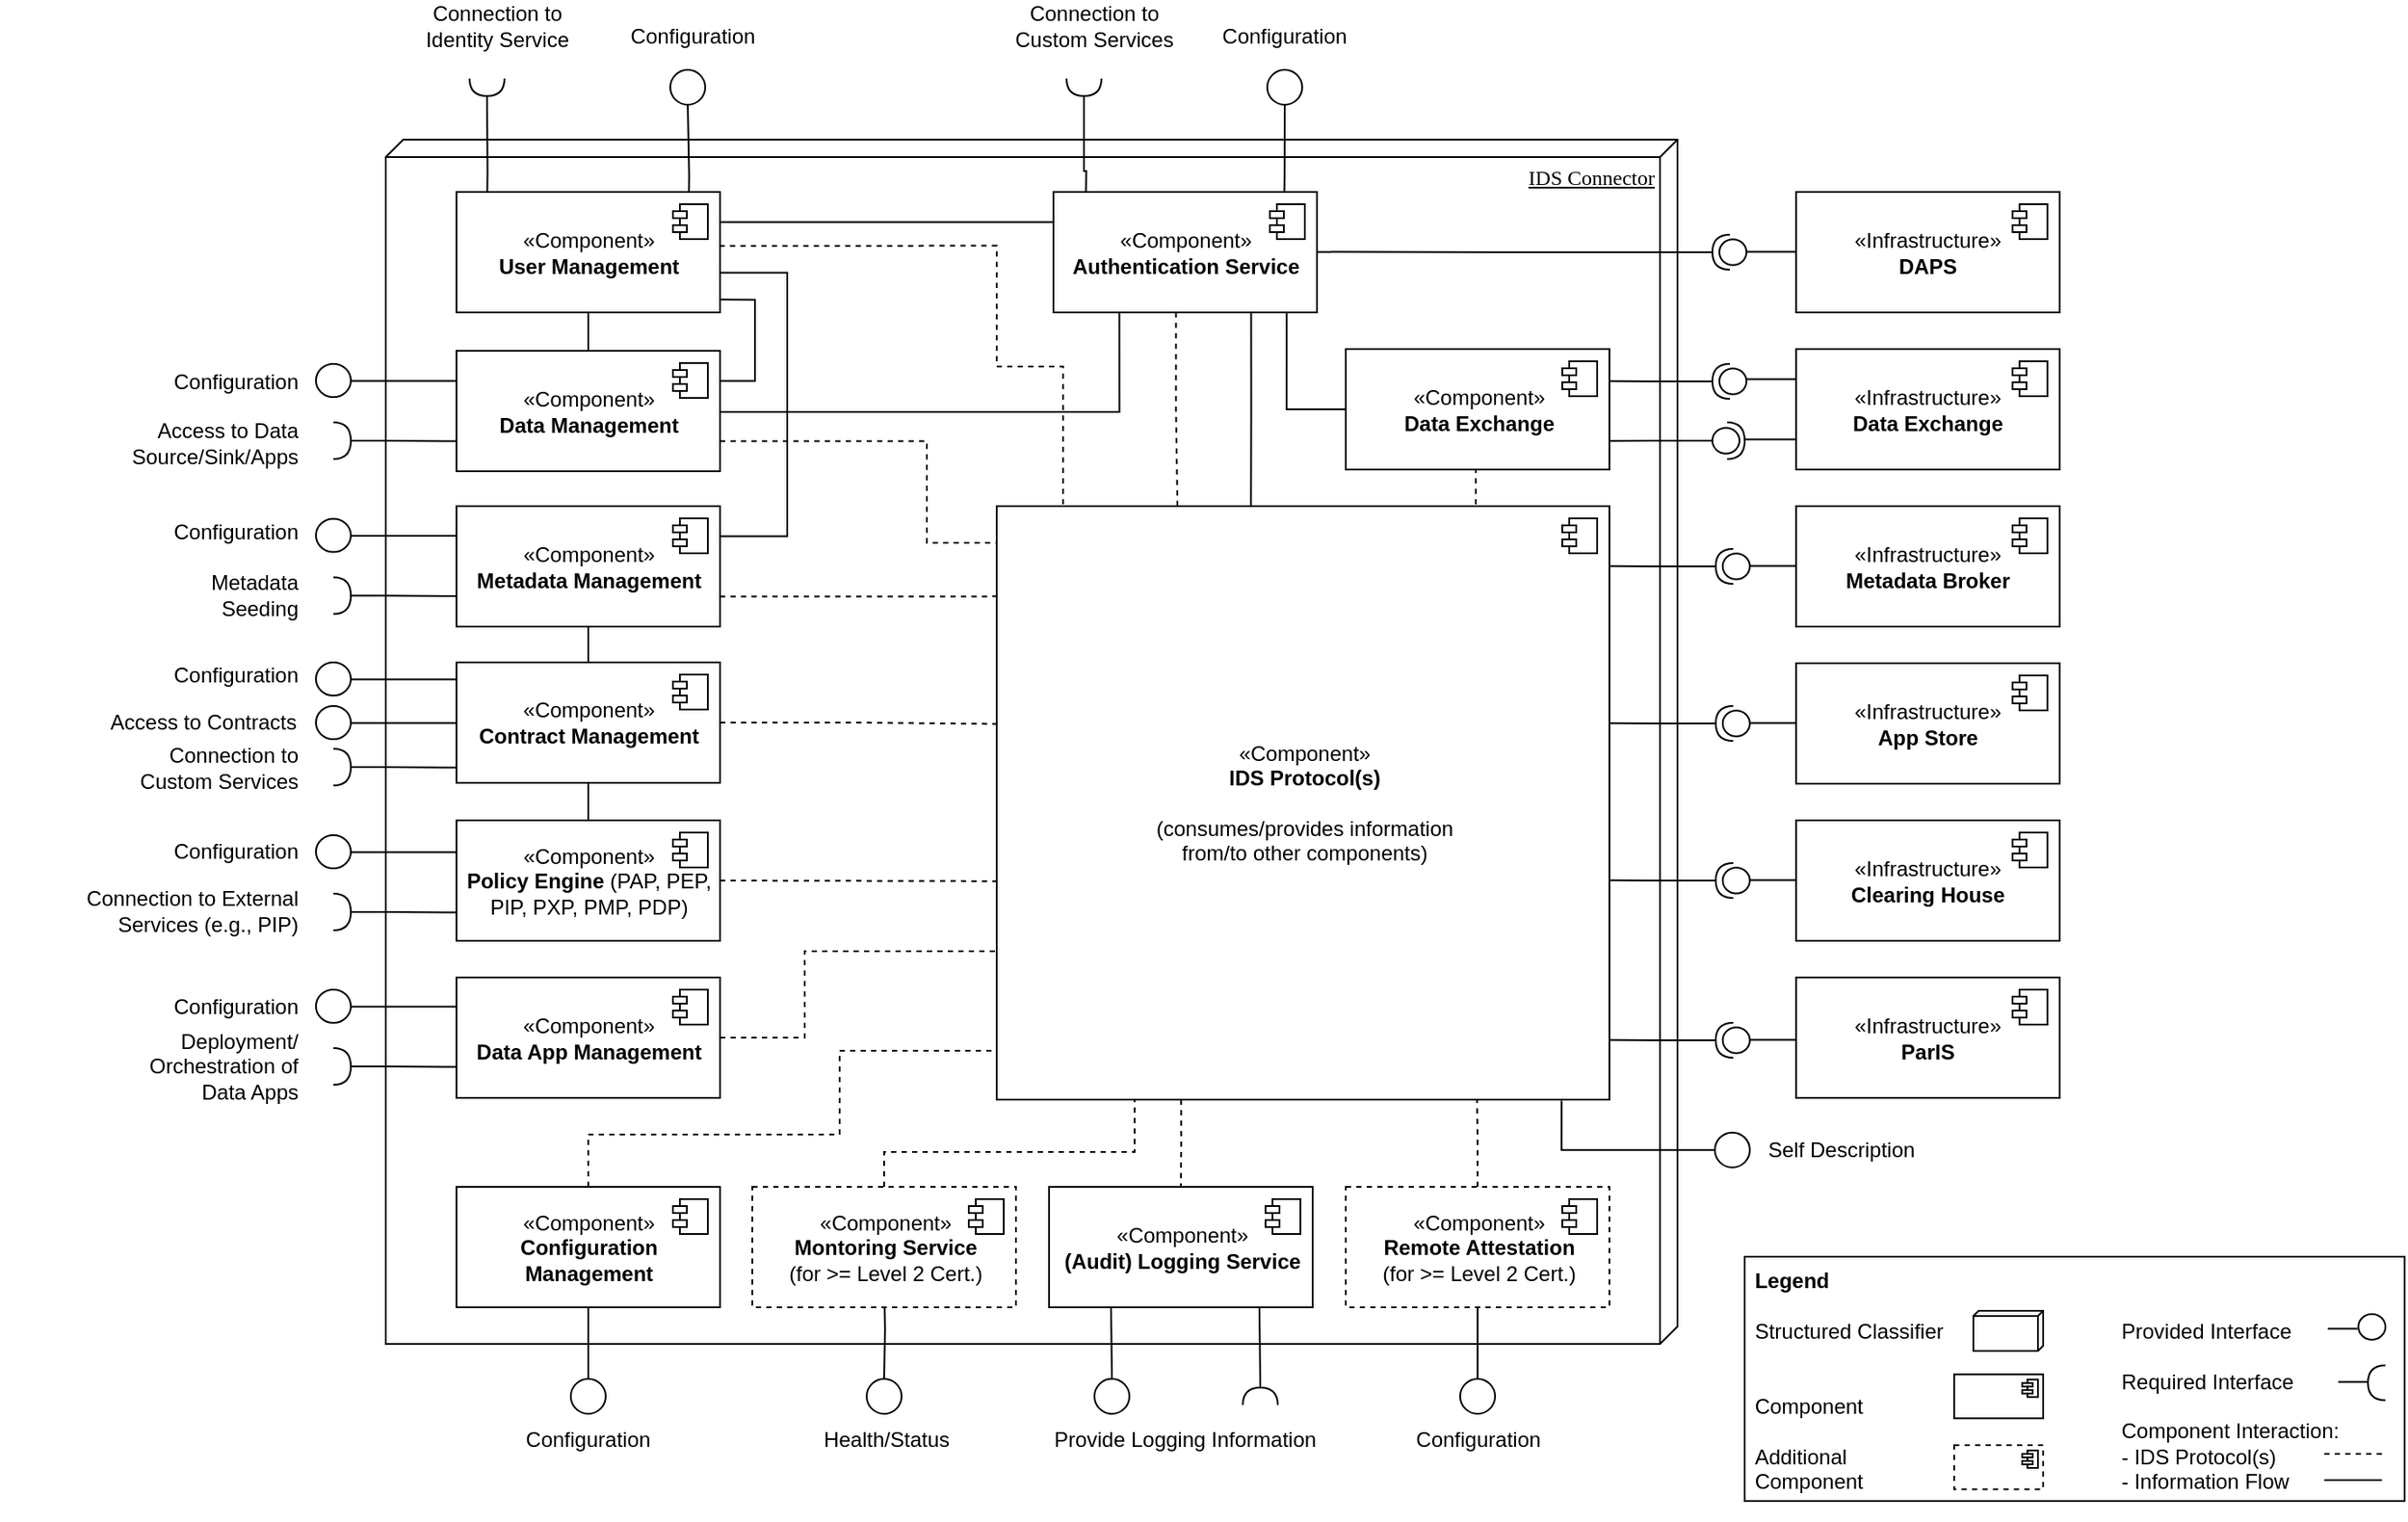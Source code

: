 <mxfile version="16.4.0" type="device"><diagram name="Page-1" id="5f0bae14-7c28-e335-631c-24af17079c00"><mxGraphModel dx="1625" dy="1262" grid="1" gridSize="10" guides="1" tooltips="1" connect="1" arrows="1" fold="1" page="1" pageScale="1" pageWidth="1100" pageHeight="850" background="none" math="0" shadow="0"><root><mxCell id="0"/><mxCell id="1" parent="0"/><mxCell id="jyTs4A_rWqT5F-8VlOva-28" value="&lt;div&gt;&lt;span&gt;IDS Connector&lt;/span&gt;&lt;/div&gt;" style="verticalAlign=top;align=right;spacingTop=8;spacingLeft=2;spacingRight=12;shape=cube;size=10;direction=south;fontStyle=4;html=1;rounded=0;shadow=0;comic=0;labelBackgroundColor=none;strokeWidth=1;fontFamily=Verdana;fontSize=12;fillColor=none;" parent="1" vertex="1"><mxGeometry x="170" y="50" width="740" height="690" as="geometry"/></mxCell><mxCell id="jyTs4A_rWqT5F-8VlOva-112" style="edgeStyle=orthogonalEdgeStyle;rounded=0;orthogonalLoop=1;jettySize=auto;html=1;exitX=1;exitY=0.75;exitDx=0;exitDy=0;entryX=0.002;entryY=0.061;entryDx=0;entryDy=0;endArrow=none;endFill=0;fillColor=#f8cecc;strokeColor=#000000;dashed=1;entryPerimeter=0;" parent="1" source="39TtyFxYvJvn-keejsap-3" target="39TtyFxYvJvn-keejsap-90" edge="1"><mxGeometry relative="1" as="geometry"><Array as="points"><mxPoint x="480" y="223"/><mxPoint x="480" y="281"/><mxPoint x="521" y="281"/></Array><mxPoint x="371" y="250.5" as="sourcePoint"/><mxPoint x="720" y="468.5" as="targetPoint"/></mxGeometry></mxCell><mxCell id="JZ4Dpea59XBY0IXT6QqH-74" style="edgeStyle=orthogonalEdgeStyle;rounded=0;orthogonalLoop=1;jettySize=auto;html=1;exitX=0;exitY=0.25;exitDx=0;exitDy=0;endArrow=none;endFill=0;entryX=1;entryY=0.5;entryDx=0;entryDy=0;" parent="1" source="39TtyFxYvJvn-keejsap-3" target="JZ4Dpea59XBY0IXT6QqH-85" edge="1"><mxGeometry relative="1" as="geometry"><mxPoint x="40" y="191" as="targetPoint"/><mxPoint x="201" y="198.5" as="sourcePoint"/><Array as="points"><mxPoint x="130" y="188"/></Array></mxGeometry></mxCell><mxCell id="JZ4Dpea59XBY0IXT6QqH-13" style="edgeStyle=orthogonalEdgeStyle;rounded=0;orthogonalLoop=1;jettySize=auto;html=1;exitX=0.25;exitY=0;exitDx=0;exitDy=0;entryX=1;entryY=0.5;entryDx=0;entryDy=0;endArrow=none;endFill=0;entryPerimeter=0;" parent="1" target="JZ4Dpea59XBY0IXT6QqH-59" edge="1"><mxGeometry relative="1" as="geometry"><mxPoint x="269.5" y="16" as="targetPoint"/><mxPoint x="227.75" y="111" as="sourcePoint"/></mxGeometry></mxCell><mxCell id="JZ4Dpea59XBY0IXT6QqH-79" style="edgeStyle=orthogonalEdgeStyle;rounded=0;orthogonalLoop=1;jettySize=auto;html=1;exitX=0.75;exitY=0;exitDx=0;exitDy=0;endArrow=none;endFill=0;entryX=0.5;entryY=1;entryDx=0;entryDy=0;" parent="1" target="JZ4Dpea59XBY0IXT6QqH-99" edge="1"><mxGeometry relative="1" as="geometry"><mxPoint x="359" y="30" as="targetPoint"/><mxPoint x="343.25" y="111" as="sourcePoint"/></mxGeometry></mxCell><mxCell id="jyTs4A_rWqT5F-8VlOva-119" style="edgeStyle=orthogonalEdgeStyle;rounded=0;orthogonalLoop=1;jettySize=auto;html=1;exitX=0.5;exitY=0;exitDx=0;exitDy=0;entryX=0.25;entryY=1;entryDx=0;entryDy=0;endArrow=none;endFill=0;fillColor=#f8cecc;strokeColor=#000000;dashed=1;" parent="1" source="39TtyFxYvJvn-keejsap-105" target="39TtyFxYvJvn-keejsap-90" edge="1"><mxGeometry relative="1" as="geometry"><mxPoint x="588.5" y="708" as="sourcePoint"/><Array as="points"><mxPoint x="456" y="630"/><mxPoint x="599" y="630"/><mxPoint x="599" y="600"/></Array><mxPoint x="735.98" y="506.98" as="targetPoint"/></mxGeometry></mxCell><mxCell id="JZ4Dpea59XBY0IXT6QqH-19" style="edgeStyle=orthogonalEdgeStyle;rounded=0;orthogonalLoop=1;jettySize=auto;html=1;exitX=0.5;exitY=1;exitDx=0;exitDy=0;entryX=0.5;entryY=0;entryDx=0;entryDy=0;endArrow=none;endFill=0;" parent="1" target="JZ4Dpea59XBY0IXT6QqH-17" edge="1"><mxGeometry relative="1" as="geometry"><mxPoint x="455.5" y="703" as="sourcePoint"/></mxGeometry></mxCell><mxCell id="JZ4Dpea59XBY0IXT6QqH-81" style="edgeStyle=orthogonalEdgeStyle;rounded=0;orthogonalLoop=1;jettySize=auto;html=1;exitX=0.5;exitY=1;exitDx=0;exitDy=0;entryX=0.5;entryY=0;entryDx=0;entryDy=0;endArrow=none;endFill=0;" parent="1" source="39TtyFxYvJvn-keejsap-1" edge="1"><mxGeometry relative="1" as="geometry"><mxPoint x="286" y="57" as="sourcePoint"/><mxPoint x="286" y="776" as="targetPoint"/></mxGeometry></mxCell><mxCell id="jyTs4A_rWqT5F-8VlOva-32" style="edgeStyle=orthogonalEdgeStyle;rounded=0;orthogonalLoop=1;jettySize=auto;html=1;entryX=0.922;entryY=1.002;entryDx=0;entryDy=0;endArrow=none;endFill=0;exitX=0;exitY=0.5;exitDx=0;exitDy=0;entryPerimeter=0;" parent="1" source="jyTs4A_rWqT5F-8VlOva-31" target="39TtyFxYvJvn-keejsap-90" edge="1"><mxGeometry relative="1" as="geometry"><mxPoint x="1023" y="404.36" as="sourcePoint"/><mxPoint x="871.26" y="628.96" as="targetPoint"/></mxGeometry></mxCell><mxCell id="jyTs4A_rWqT5F-8VlOva-31" value="" style="ellipse;whiteSpace=wrap;html=1;rounded=0;shadow=0;comic=0;labelBackgroundColor=none;strokeWidth=1;fontFamily=Verdana;fontSize=12;align=center;" parent="1" vertex="1"><mxGeometry x="931.43" y="618.86" width="20" height="20" as="geometry"/></mxCell><mxCell id="jyTs4A_rWqT5F-8VlOva-33" value="Self Description" style="text;html=1;strokeColor=none;fillColor=none;align=left;verticalAlign=middle;whiteSpace=wrap;rounded=0;" parent="1" vertex="1"><mxGeometry x="960" y="613.86" width="90" height="30" as="geometry"/></mxCell><mxCell id="jyTs4A_rWqT5F-8VlOva-82" style="edgeStyle=orthogonalEdgeStyle;rounded=0;orthogonalLoop=1;jettySize=auto;html=1;exitX=1;exitY=0.5;exitDx=0;exitDy=0;entryX=1;entryY=0.25;entryDx=0;entryDy=0;endArrow=none;endFill=0;exitPerimeter=0;" parent="1" source="JZ4Dpea59XBY0IXT6QqH-64" edge="1"><mxGeometry relative="1" as="geometry"><mxPoint x="992" y="651" as="sourcePoint"/><mxPoint x="680.07" y="114.25" as="targetPoint"/></mxGeometry></mxCell><mxCell id="jyTs4A_rWqT5F-8VlOva-95" value="Access to Data Source/Sink/Apps" style="text;html=1;strokeColor=none;fillColor=none;align=right;verticalAlign=middle;whiteSpace=wrap;rounded=0;" parent="1" vertex="1"><mxGeometry x="10" y="208.5" width="111.5" height="30" as="geometry"/></mxCell><mxCell id="jyTs4A_rWqT5F-8VlOva-97" value="Configuration" style="text;html=1;strokeColor=none;fillColor=none;align=center;verticalAlign=middle;whiteSpace=wrap;rounded=0;" parent="1" vertex="1"><mxGeometry x="249.25" y="780" width="73.5" height="30" as="geometry"/></mxCell><mxCell id="jyTs4A_rWqT5F-8VlOva-134" value="Deployment/&lt;br&gt;Orchestration of Data Apps" style="text;html=1;strokeColor=none;fillColor=none;align=right;verticalAlign=middle;whiteSpace=wrap;rounded=0;" parent="1" vertex="1"><mxGeometry x="10" y="566" width="111.5" height="30" as="geometry"/></mxCell><mxCell id="JZ4Dpea59XBY0IXT6QqH-83" style="edgeStyle=orthogonalEdgeStyle;rounded=0;orthogonalLoop=1;jettySize=auto;html=1;exitX=0.5;exitY=0;exitDx=0;exitDy=0;entryX=0.784;entryY=1;entryDx=0;entryDy=0;dashed=1;endArrow=none;endFill=0;entryPerimeter=0;" parent="1" source="39TtyFxYvJvn-keejsap-103" target="39TtyFxYvJvn-keejsap-90" edge="1"><mxGeometry relative="1" as="geometry"><mxPoint x="805" y="572.0" as="sourcePoint"/><mxPoint x="805" y="514" as="targetPoint"/></mxGeometry></mxCell><mxCell id="jyTs4A_rWqT5F-8VlOva-147" value="Access to Contracts" style="text;html=1;strokeColor=none;fillColor=none;align=right;verticalAlign=middle;whiteSpace=wrap;rounded=0;" parent="1" vertex="1"><mxGeometry x="-1.75" y="369" width="123.25" height="30" as="geometry"/></mxCell><mxCell id="JZ4Dpea59XBY0IXT6QqH-11" value="Connection to Identity Service" style="text;html=1;strokeColor=none;fillColor=none;align=center;verticalAlign=middle;whiteSpace=wrap;rounded=0;" parent="1" vertex="1"><mxGeometry x="183" y="-30" width="102.13" height="30" as="geometry"/></mxCell><mxCell id="JZ4Dpea59XBY0IXT6QqH-71" style="edgeStyle=orthogonalEdgeStyle;rounded=0;orthogonalLoop=1;jettySize=auto;html=1;exitX=0.25;exitY=1;exitDx=0;exitDy=0;endArrow=none;endFill=0;entryX=1;entryY=0.5;entryDx=0;entryDy=0;" parent="1" source="39TtyFxYvJvn-keejsap-52" target="39TtyFxYvJvn-keejsap-3" edge="1"><mxGeometry relative="1" as="geometry"><mxPoint x="720" y="130.5" as="sourcePoint"/><mxPoint x="371" y="234.25" as="targetPoint"/><Array as="points"><mxPoint x="590" y="206"/><mxPoint x="362" y="206"/></Array></mxGeometry></mxCell><mxCell id="JZ4Dpea59XBY0IXT6QqH-17" value="" style="ellipse;whiteSpace=wrap;html=1;rounded=0;shadow=0;comic=0;labelBackgroundColor=none;strokeWidth=1;fontFamily=Verdana;fontSize=12;align=center;" parent="1" vertex="1"><mxGeometry x="445.5" y="760" width="20" height="20" as="geometry"/></mxCell><mxCell id="JZ4Dpea59XBY0IXT6QqH-18" value="Health/Status" style="text;html=1;strokeColor=none;fillColor=none;align=center;verticalAlign=middle;whiteSpace=wrap;rounded=0;" parent="1" vertex="1"><mxGeometry x="404.5" y="780" width="104" height="30" as="geometry"/></mxCell><mxCell id="JZ4Dpea59XBY0IXT6QqH-51" style="edgeStyle=orthogonalEdgeStyle;rounded=0;orthogonalLoop=1;jettySize=auto;html=1;exitX=0.5;exitY=0;exitDx=0;exitDy=0;entryX=0.25;entryY=1;entryDx=0;entryDy=0;endArrow=none;endFill=0;" parent="1" source="JZ4Dpea59XBY0IXT6QqH-47" edge="1"><mxGeometry relative="1" as="geometry"><mxPoint x="585.5" y="719" as="targetPoint"/></mxGeometry></mxCell><mxCell id="JZ4Dpea59XBY0IXT6QqH-47" value="" style="ellipse;whiteSpace=wrap;html=1;rounded=0;shadow=0;comic=0;labelBackgroundColor=none;strokeWidth=1;fontFamily=Verdana;fontSize=12;align=center;" parent="1" vertex="1"><mxGeometry x="576" y="760" width="20" height="20" as="geometry"/></mxCell><mxCell id="JZ4Dpea59XBY0IXT6QqH-48" value="Provide Logging Information" style="text;html=1;strokeColor=none;fillColor=none;align=center;verticalAlign=middle;whiteSpace=wrap;rounded=0;" parent="1" vertex="1"><mxGeometry x="550" y="780" width="156" height="30" as="geometry"/></mxCell><mxCell id="JZ4Dpea59XBY0IXT6QqH-55" style="edgeStyle=orthogonalEdgeStyle;rounded=0;orthogonalLoop=1;jettySize=auto;html=1;entryX=0;entryY=0.75;entryDx=0;entryDy=0;endArrow=none;endFill=0;" parent="1" source="JZ4Dpea59XBY0IXT6QqH-52" target="39TtyFxYvJvn-keejsap-3" edge="1"><mxGeometry relative="1" as="geometry"><mxPoint x="201" y="224.5" as="targetPoint"/><Array as="points"><mxPoint x="170" y="223"/><mxPoint x="170" y="223"/></Array></mxGeometry></mxCell><mxCell id="JZ4Dpea59XBY0IXT6QqH-52" value="" style="shape=requiredInterface;html=1;verticalLabelPosition=bottom;sketch=0;" parent="1" vertex="1"><mxGeometry x="140" y="212" width="10" height="21" as="geometry"/></mxCell><mxCell id="JZ4Dpea59XBY0IXT6QqH-59" value="" style="shape=requiredInterface;html=1;verticalLabelPosition=bottom;sketch=0;rotation=90;" parent="1" vertex="1"><mxGeometry x="223" y="10" width="10" height="20" as="geometry"/></mxCell><mxCell id="JZ4Dpea59XBY0IXT6QqH-64" value="" style="shape=requiredInterface;html=1;verticalLabelPosition=bottom;sketch=0;rotation=-180;" parent="1" vertex="1"><mxGeometry x="930" y="104.5" width="10" height="20" as="geometry"/></mxCell><mxCell id="JZ4Dpea59XBY0IXT6QqH-68" style="edgeStyle=orthogonalEdgeStyle;rounded=0;orthogonalLoop=1;jettySize=auto;html=1;exitX=1;exitY=0.5;exitDx=0;exitDy=0;exitPerimeter=0;entryX=0.75;entryY=1;entryDx=0;entryDy=0;endArrow=none;endFill=0;" parent="1" source="JZ4Dpea59XBY0IXT6QqH-66" edge="1"><mxGeometry relative="1" as="geometry"><mxPoint x="670.5" y="719" as="targetPoint"/></mxGeometry></mxCell><mxCell id="JZ4Dpea59XBY0IXT6QqH-66" value="" style="shape=requiredInterface;html=1;verticalLabelPosition=bottom;sketch=0;rotation=-90;" parent="1" vertex="1"><mxGeometry x="666" y="760" width="10" height="20" as="geometry"/></mxCell><mxCell id="JZ4Dpea59XBY0IXT6QqH-80" value="" style="ellipse;whiteSpace=wrap;html=1;rounded=0;shadow=0;comic=0;labelBackgroundColor=none;strokeWidth=1;fontFamily=Verdana;fontSize=12;align=center;" parent="1" vertex="1"><mxGeometry x="276" y="760" width="20" height="20" as="geometry"/></mxCell><mxCell id="JZ4Dpea59XBY0IXT6QqH-84" value="Configuration" style="text;html=1;strokeColor=none;fillColor=none;align=right;verticalAlign=middle;whiteSpace=wrap;rounded=0;" parent="1" vertex="1"><mxGeometry x="48" y="174" width="73.5" height="30" as="geometry"/></mxCell><mxCell id="JZ4Dpea59XBY0IXT6QqH-85" value="" style="ellipse;whiteSpace=wrap;html=1;rounded=0;shadow=0;comic=0;labelBackgroundColor=none;strokeWidth=1;fontFamily=Verdana;fontSize=12;align=center;" parent="1" vertex="1"><mxGeometry x="130" y="178.5" width="20" height="19" as="geometry"/></mxCell><mxCell id="JZ4Dpea59XBY0IXT6QqH-89" value="Configuration" style="text;html=1;strokeColor=none;fillColor=none;align=right;verticalAlign=middle;whiteSpace=wrap;rounded=0;" parent="1" vertex="1"><mxGeometry x="48" y="260" width="73.5" height="30" as="geometry"/></mxCell><mxCell id="JZ4Dpea59XBY0IXT6QqH-91" value="Configuration" style="text;html=1;strokeColor=none;fillColor=none;align=right;verticalAlign=middle;whiteSpace=wrap;rounded=0;" parent="1" vertex="1"><mxGeometry x="48" y="342" width="73.5" height="30" as="geometry"/></mxCell><mxCell id="JZ4Dpea59XBY0IXT6QqH-93" value="Configuration" style="text;html=1;strokeColor=none;fillColor=none;align=right;verticalAlign=middle;whiteSpace=wrap;rounded=0;" parent="1" vertex="1"><mxGeometry x="48" y="443" width="73.5" height="30" as="geometry"/></mxCell><mxCell id="JZ4Dpea59XBY0IXT6QqH-95" value="Configuration" style="text;html=1;strokeColor=none;fillColor=none;align=right;verticalAlign=middle;whiteSpace=wrap;rounded=0;" parent="1" vertex="1"><mxGeometry x="48" y="531.5" width="73.5" height="30" as="geometry"/></mxCell><mxCell id="JZ4Dpea59XBY0IXT6QqH-98" value="Connection to Custom Services" style="text;html=1;strokeColor=none;fillColor=none;align=right;verticalAlign=middle;whiteSpace=wrap;rounded=0;" parent="1" vertex="1"><mxGeometry x="20" y="394.5" width="101.5" height="30" as="geometry"/></mxCell><mxCell id="JZ4Dpea59XBY0IXT6QqH-99" value="" style="ellipse;whiteSpace=wrap;html=1;rounded=0;shadow=0;comic=0;labelBackgroundColor=none;strokeWidth=1;fontFamily=Verdana;fontSize=12;align=center;" parent="1" vertex="1"><mxGeometry x="333" y="10" width="20" height="20" as="geometry"/></mxCell><mxCell id="JZ4Dpea59XBY0IXT6QqH-101" value="Configuration" style="text;html=1;strokeColor=none;fillColor=none;align=center;verticalAlign=middle;whiteSpace=wrap;rounded=0;" parent="1" vertex="1"><mxGeometry x="309" y="-24" width="73.5" height="30" as="geometry"/></mxCell><mxCell id="JZ4Dpea59XBY0IXT6QqH-106" style="edgeStyle=orthogonalEdgeStyle;rounded=0;orthogonalLoop=1;jettySize=auto;html=1;exitX=0.25;exitY=0;exitDx=0;exitDy=0;entryX=1;entryY=0.5;entryDx=0;entryDy=0;endArrow=none;endFill=0;entryPerimeter=0;" parent="1" target="JZ4Dpea59XBY0IXT6QqH-109" edge="1"><mxGeometry relative="1" as="geometry"><mxPoint x="570.75" y="111" as="sourcePoint"/><mxPoint x="600.5" y="16" as="targetPoint"/></mxGeometry></mxCell><mxCell id="JZ4Dpea59XBY0IXT6QqH-107" style="edgeStyle=orthogonalEdgeStyle;rounded=0;orthogonalLoop=1;jettySize=auto;html=1;exitX=0.75;exitY=0;exitDx=0;exitDy=0;endArrow=none;endFill=0;entryX=0.5;entryY=1;entryDx=0;entryDy=0;" parent="1" target="JZ4Dpea59XBY0IXT6QqH-110" edge="1"><mxGeometry relative="1" as="geometry"><mxPoint x="693.0" y="30" as="targetPoint"/><mxPoint x="684.43" y="111" as="sourcePoint"/></mxGeometry></mxCell><mxCell id="JZ4Dpea59XBY0IXT6QqH-108" value="Connection to Custom Services" style="text;html=1;strokeColor=none;fillColor=none;align=center;verticalAlign=middle;whiteSpace=wrap;rounded=0;" parent="1" vertex="1"><mxGeometry x="525" y="-30" width="102.13" height="30" as="geometry"/></mxCell><mxCell id="JZ4Dpea59XBY0IXT6QqH-109" value="" style="shape=requiredInterface;html=1;verticalLabelPosition=bottom;sketch=0;rotation=90;" parent="1" vertex="1"><mxGeometry x="565.0" y="10" width="10" height="20" as="geometry"/></mxCell><mxCell id="JZ4Dpea59XBY0IXT6QqH-110" value="" style="ellipse;whiteSpace=wrap;html=1;rounded=0;shadow=0;comic=0;labelBackgroundColor=none;strokeWidth=1;fontFamily=Verdana;fontSize=12;align=center;" parent="1" vertex="1"><mxGeometry x="675.0" y="10" width="20" height="20" as="geometry"/></mxCell><mxCell id="JZ4Dpea59XBY0IXT6QqH-111" value="Configuration" style="text;html=1;strokeColor=none;fillColor=none;align=center;verticalAlign=middle;whiteSpace=wrap;rounded=0;" parent="1" vertex="1"><mxGeometry x="648.25" y="-24" width="73.5" height="30" as="geometry"/></mxCell><mxCell id="nE7xQ-qJ__2BftJ0NdA2-1" value="&lt;b&gt;&amp;nbsp;Legend&lt;br&gt;&lt;/b&gt;&lt;br&gt;&lt;div&gt;&amp;nbsp;Structured Classifier&lt;span&gt;&#9;&lt;span style=&quot;white-space: pre&quot;&gt;&#9;&lt;/span&gt;&lt;span style=&quot;white-space: pre&quot;&gt;&#9;&lt;/span&gt;&lt;span style=&quot;white-space: pre&quot;&gt;&#9;&lt;/span&gt;&lt;span style=&quot;white-space: pre&quot;&gt;&#9;&lt;/span&gt;&lt;/span&gt;Provided Interface&lt;span&gt;&lt;/span&gt;&lt;span&gt;&lt;/span&gt;&lt;span&gt;&lt;/span&gt;&lt;span&gt;&lt;/span&gt;&lt;span&gt;&lt;/span&gt;&lt;span&gt;&lt;/span&gt;&lt;span&gt;&lt;/span&gt;&lt;span&gt;&lt;/span&gt;&lt;/div&gt;&lt;div&gt;&lt;span&gt;&lt;br&gt;&lt;/span&gt;&lt;/div&gt;&lt;div&gt;&lt;span&gt;&#9;&lt;/span&gt;&lt;span&gt;&#9;&lt;/span&gt;&lt;span&gt;&#9;&lt;/span&gt;&lt;span&gt;&#9;&lt;/span&gt;&lt;span&gt;&#9;&lt;/span&gt;&lt;span&gt;&#9;&lt;/span&gt;&lt;span&gt;&#9;&lt;/span&gt;&lt;span&gt;&#9;&lt;/span&gt;&lt;span style=&quot;white-space: pre&quot;&gt;&#9;&lt;/span&gt;&lt;span style=&quot;white-space: pre&quot;&gt;&#9;&lt;/span&gt;&lt;span style=&quot;white-space: pre&quot;&gt;&#9;&lt;/span&gt;&lt;span style=&quot;white-space: pre&quot;&gt;&#9;&lt;/span&gt;&lt;span style=&quot;white-space: pre&quot;&gt;&#9;&lt;/span&gt;&lt;span style=&quot;white-space: pre&quot;&gt;&#9;&lt;/span&gt;&lt;span style=&quot;white-space: pre&quot;&gt;&#9;&lt;/span&gt;&lt;span style=&quot;white-space: pre&quot;&gt;&#9;&lt;/span&gt;Required Interface&lt;br&gt;&lt;/div&gt;&lt;div&gt;&lt;span&gt;&amp;nbsp;Component&lt;/span&gt;&lt;/div&gt;&lt;span style=&quot;white-space: pre&quot;&gt;&#9;&lt;/span&gt;&lt;span style=&quot;white-space: pre&quot;&gt;&#9;&lt;/span&gt;&lt;span style=&quot;white-space: pre&quot;&gt;&#9;&lt;/span&gt;&lt;span style=&quot;white-space: pre&quot;&gt;&#9;&lt;/span&gt;&lt;span style=&quot;white-space: pre&quot;&gt;&#9;&lt;/span&gt;&lt;span style=&quot;white-space: pre&quot;&gt;&#9;&lt;/span&gt;&lt;span style=&quot;white-space: pre&quot;&gt;&#9;&lt;/span&gt;&lt;span style=&quot;white-space: pre&quot;&gt;&#9;&lt;/span&gt;Component Interaction:&lt;div&gt;&lt;span&gt;&amp;nbsp;Additional&lt;span style=&quot;white-space: pre&quot;&gt;&#9;&lt;/span&gt;&lt;span style=&quot;white-space: pre&quot;&gt;&#9;&lt;/span&gt;&lt;span style=&quot;white-space: pre&quot;&gt;&#9;&lt;/span&gt;&lt;span style=&quot;white-space: pre&quot;&gt;&#9;&lt;/span&gt;&lt;span style=&quot;white-space: pre&quot;&gt;&#9;&lt;/span&gt;&lt;span style=&quot;white-space: pre&quot;&gt;&#9;&lt;/span&gt;- IDS Protocol(s)&lt;/span&gt;&lt;/div&gt;&lt;div&gt;&amp;nbsp;Component&lt;span style=&quot;white-space: pre&quot;&gt;&#9;&lt;/span&gt;&lt;span style=&quot;white-space: pre&quot;&gt;&#9;&lt;/span&gt;&lt;span style=&quot;white-space: pre&quot;&gt;&#9;&lt;/span&gt;&lt;span style=&quot;white-space: pre&quot;&gt;&#9;&lt;/span&gt;&lt;span style=&quot;white-space: pre&quot;&gt;&#9;&lt;/span&gt;&lt;span style=&quot;white-space: pre&quot;&gt;&#9;&lt;/span&gt;&lt;span&gt;- Information Flow&lt;/span&gt;&lt;/div&gt;&lt;div&gt;&lt;br&gt;&lt;/div&gt;" style="rounded=0;whiteSpace=wrap;html=1;align=left;verticalAlign=top;" parent="1" vertex="1"><mxGeometry x="948.5" y="690" width="378.07" height="140" as="geometry"/></mxCell><mxCell id="nE7xQ-qJ__2BftJ0NdA2-2" value="" style="verticalAlign=top;align=left;spacingTop=8;spacingLeft=2;spacingRight=12;shape=cube;size=3;direction=south;fontStyle=4;html=1;rounded=0;shadow=0;comic=0;labelBackgroundColor=none;strokeWidth=1;fontFamily=Verdana;fontSize=12" parent="1" vertex="1"><mxGeometry x="1079.5" y="721" width="40" height="23" as="geometry"/></mxCell><mxCell id="nE7xQ-qJ__2BftJ0NdA2-6" value="" style="endArrow=none;html=1;rounded=0;entryX=0;entryY=0.5;entryDx=0;entryDy=0;" parent="1" edge="1"><mxGeometry width="50" height="50" relative="1" as="geometry"><mxPoint x="1282.57" y="731.22" as="sourcePoint"/><mxPoint x="1299.57" y="731.22" as="targetPoint"/></mxGeometry></mxCell><mxCell id="nE7xQ-qJ__2BftJ0NdA2-7" value="" style="shape=requiredInterface;html=1;verticalLabelPosition=bottom;sketch=0;rotation=-180;" parent="1" vertex="1"><mxGeometry x="1305.57" y="752.22" width="10" height="20" as="geometry"/></mxCell><mxCell id="nE7xQ-qJ__2BftJ0NdA2-8" value="" style="endArrow=none;html=1;rounded=0;entryX=0;entryY=0.5;entryDx=0;entryDy=0;" parent="1" edge="1"><mxGeometry width="50" height="50" relative="1" as="geometry"><mxPoint x="1288.57" y="761.72" as="sourcePoint"/><mxPoint x="1305.57" y="761.72" as="targetPoint"/></mxGeometry></mxCell><mxCell id="nE7xQ-qJ__2BftJ0NdA2-10" value="" style="endArrow=none;html=1;rounded=0;" parent="1" edge="1"><mxGeometry width="50" height="50" relative="1" as="geometry"><mxPoint x="1280.57" y="818" as="sourcePoint"/><mxPoint x="1313.57" y="818" as="targetPoint"/></mxGeometry></mxCell><mxCell id="nE7xQ-qJ__2BftJ0NdA2-11" value="" style="endArrow=none;html=1;rounded=0;dashed=1;" parent="1" edge="1"><mxGeometry width="50" height="50" relative="1" as="geometry"><mxPoint x="1280.57" y="803" as="sourcePoint"/><mxPoint x="1313.57" y="803" as="targetPoint"/></mxGeometry></mxCell><mxCell id="39TtyFxYvJvn-keejsap-158" style="edgeStyle=orthogonalEdgeStyle;rounded=0;orthogonalLoop=1;jettySize=auto;html=1;exitX=0.5;exitY=0;exitDx=0;exitDy=0;entryX=-0.001;entryY=0.919;entryDx=0;entryDy=0;dashed=1;startArrow=none;startFill=0;endArrow=none;endFill=0;entryPerimeter=0;" parent="1" source="39TtyFxYvJvn-keejsap-1" target="39TtyFxYvJvn-keejsap-90" edge="1"><mxGeometry relative="1" as="geometry"><Array as="points"><mxPoint x="286" y="620"/><mxPoint x="430" y="620"/><mxPoint x="430" y="572"/><mxPoint x="520" y="572"/></Array></mxGeometry></mxCell><mxCell id="39TtyFxYvJvn-keejsap-1" value="«Component»&lt;br&gt;&lt;b&gt;Configuration &lt;br&gt;Management&lt;/b&gt;" style="html=1;dropTarget=0;" parent="1" vertex="1"><mxGeometry x="210.5" y="650" width="151" height="69" as="geometry"/></mxCell><mxCell id="39TtyFxYvJvn-keejsap-2" value="" style="shape=module;jettyWidth=8;jettyHeight=4;" parent="39TtyFxYvJvn-keejsap-1" vertex="1"><mxGeometry x="1" width="20" height="20" relative="1" as="geometry"><mxPoint x="-27" y="7" as="offset"/></mxGeometry></mxCell><mxCell id="39TtyFxYvJvn-keejsap-3" value="«Component»&lt;br&gt;&lt;b&gt;Data Management&lt;/b&gt;" style="html=1;dropTarget=0;" parent="1" vertex="1"><mxGeometry x="210.5" y="171" width="151" height="69" as="geometry"/></mxCell><mxCell id="39TtyFxYvJvn-keejsap-4" value="" style="shape=module;jettyWidth=8;jettyHeight=4;" parent="39TtyFxYvJvn-keejsap-3" vertex="1"><mxGeometry x="1" width="20" height="20" relative="1" as="geometry"><mxPoint x="-27" y="7" as="offset"/></mxGeometry></mxCell><mxCell id="39TtyFxYvJvn-keejsap-169" style="edgeStyle=orthogonalEdgeStyle;rounded=0;orthogonalLoop=1;jettySize=auto;html=1;entryX=0.5;entryY=0;entryDx=0;entryDy=0;startArrow=none;startFill=0;endArrow=none;endFill=0;" parent="1" source="39TtyFxYvJvn-keejsap-5" target="39TtyFxYvJvn-keejsap-7" edge="1"><mxGeometry relative="1" as="geometry"><mxPoint x="286" y="331" as="sourcePoint"/></mxGeometry></mxCell><mxCell id="39TtyFxYvJvn-keejsap-170" style="edgeStyle=orthogonalEdgeStyle;rounded=0;orthogonalLoop=1;jettySize=auto;html=1;exitX=1;exitY=0.75;exitDx=0;exitDy=0;entryX=0;entryY=0.152;entryDx=0;entryDy=0;entryPerimeter=0;startArrow=none;startFill=0;endArrow=none;endFill=0;dashed=1;" parent="1" source="39TtyFxYvJvn-keejsap-5" target="39TtyFxYvJvn-keejsap-90" edge="1"><mxGeometry relative="1" as="geometry"/></mxCell><mxCell id="39TtyFxYvJvn-keejsap-5" value="«Component»&lt;br&gt;&lt;b&gt;Metadata Management&lt;/b&gt;" style="html=1;dropTarget=0;" parent="1" vertex="1"><mxGeometry x="210.5" y="260" width="151" height="69" as="geometry"/></mxCell><mxCell id="39TtyFxYvJvn-keejsap-6" value="" style="shape=module;jettyWidth=8;jettyHeight=4;" parent="39TtyFxYvJvn-keejsap-5" vertex="1"><mxGeometry x="1" width="20" height="20" relative="1" as="geometry"><mxPoint x="-27" y="7" as="offset"/></mxGeometry></mxCell><mxCell id="39TtyFxYvJvn-keejsap-44" style="edgeStyle=orthogonalEdgeStyle;rounded=0;orthogonalLoop=1;jettySize=auto;html=1;exitX=0.5;exitY=1;exitDx=0;exitDy=0;entryX=0.5;entryY=0;entryDx=0;entryDy=0;startArrow=none;startFill=0;endArrow=none;endFill=0;" parent="1" source="39TtyFxYvJvn-keejsap-7" target="39TtyFxYvJvn-keejsap-9" edge="1"><mxGeometry relative="1" as="geometry"/></mxCell><mxCell id="39TtyFxYvJvn-keejsap-164" style="edgeStyle=orthogonalEdgeStyle;rounded=0;orthogonalLoop=1;jettySize=auto;html=1;exitX=1;exitY=0.5;exitDx=0;exitDy=0;entryX=0.003;entryY=0.367;entryDx=0;entryDy=0;startArrow=none;startFill=0;endArrow=none;endFill=0;dashed=1;entryPerimeter=0;" parent="1" source="39TtyFxYvJvn-keejsap-7" target="39TtyFxYvJvn-keejsap-90" edge="1"><mxGeometry relative="1" as="geometry"/></mxCell><mxCell id="39TtyFxYvJvn-keejsap-7" value="«Component»&lt;br&gt;&lt;b&gt;Contract Management&lt;/b&gt;" style="html=1;dropTarget=0;" parent="1" vertex="1"><mxGeometry x="210.5" y="349.5" width="151" height="69" as="geometry"/></mxCell><mxCell id="39TtyFxYvJvn-keejsap-8" value="" style="shape=module;jettyWidth=8;jettyHeight=4;" parent="39TtyFxYvJvn-keejsap-7" vertex="1"><mxGeometry x="1" width="20" height="20" relative="1" as="geometry"><mxPoint x="-27" y="7" as="offset"/></mxGeometry></mxCell><mxCell id="39TtyFxYvJvn-keejsap-171" style="edgeStyle=none;rounded=0;orthogonalLoop=1;jettySize=auto;html=1;exitX=1;exitY=0.5;exitDx=0;exitDy=0;entryX=0.028;entryY=0.632;entryDx=0;entryDy=0;entryPerimeter=0;dashed=1;startArrow=none;startFill=0;endArrow=none;endFill=0;" parent="1" source="39TtyFxYvJvn-keejsap-9" target="39TtyFxYvJvn-keejsap-90" edge="1"><mxGeometry relative="1" as="geometry"/></mxCell><mxCell id="39TtyFxYvJvn-keejsap-9" value="«Component»&lt;br&gt;&lt;b&gt;Policy Engine&amp;nbsp;&lt;/b&gt;(PAP, PEP, &lt;br&gt;PIP, PXP, PMP, PDP)" style="html=1;dropTarget=0;" parent="1" vertex="1"><mxGeometry x="210.5" y="440" width="151" height="69" as="geometry"/></mxCell><mxCell id="39TtyFxYvJvn-keejsap-10" value="" style="shape=module;jettyWidth=8;jettyHeight=4;" parent="39TtyFxYvJvn-keejsap-9" vertex="1"><mxGeometry x="1" width="20" height="20" relative="1" as="geometry"><mxPoint x="-27" y="7" as="offset"/></mxGeometry></mxCell><mxCell id="39TtyFxYvJvn-keejsap-172" style="edgeStyle=orthogonalEdgeStyle;rounded=0;orthogonalLoop=1;jettySize=auto;html=1;exitX=1;exitY=0.5;exitDx=0;exitDy=0;entryX=0;entryY=0.75;entryDx=0;entryDy=0;dashed=1;startArrow=none;startFill=0;endArrow=none;endFill=0;" parent="1" source="39TtyFxYvJvn-keejsap-11" target="39TtyFxYvJvn-keejsap-90" edge="1"><mxGeometry relative="1" as="geometry"><Array as="points"><mxPoint x="410" y="565"/><mxPoint x="410" y="515"/></Array></mxGeometry></mxCell><mxCell id="39TtyFxYvJvn-keejsap-11" value="«Component»&lt;br&gt;&lt;b&gt;Data App Management&lt;/b&gt;" style="html=1;dropTarget=0;" parent="1" vertex="1"><mxGeometry x="210.5" y="530" width="151" height="69" as="geometry"/></mxCell><mxCell id="39TtyFxYvJvn-keejsap-12" value="" style="shape=module;jettyWidth=8;jettyHeight=4;" parent="39TtyFxYvJvn-keejsap-11" vertex="1"><mxGeometry x="1" width="20" height="20" relative="1" as="geometry"><mxPoint x="-27" y="7" as="offset"/></mxGeometry></mxCell><mxCell id="39TtyFxYvJvn-keejsap-28" style="edgeStyle=orthogonalEdgeStyle;rounded=0;orthogonalLoop=1;jettySize=auto;html=1;exitX=0;exitY=0.25;exitDx=0;exitDy=0;endArrow=none;endFill=0;entryX=1;entryY=0.5;entryDx=0;entryDy=0;" parent="1" target="39TtyFxYvJvn-keejsap-31" edge="1"><mxGeometry relative="1" as="geometry"><mxPoint x="40" y="279.75" as="targetPoint"/><mxPoint x="210.5" y="277" as="sourcePoint"/><Array as="points"><mxPoint x="130" y="276.75"/></Array></mxGeometry></mxCell><mxCell id="39TtyFxYvJvn-keejsap-29" style="edgeStyle=orthogonalEdgeStyle;rounded=0;orthogonalLoop=1;jettySize=auto;html=1;entryX=0;entryY=0.75;entryDx=0;entryDy=0;endArrow=none;endFill=0;" parent="1" source="39TtyFxYvJvn-keejsap-30" edge="1"><mxGeometry relative="1" as="geometry"><mxPoint x="210.5" y="311.5" as="targetPoint"/><Array as="points"><mxPoint x="170" y="311.75"/><mxPoint x="170" y="311.75"/></Array></mxGeometry></mxCell><mxCell id="39TtyFxYvJvn-keejsap-30" value="" style="shape=requiredInterface;html=1;verticalLabelPosition=bottom;sketch=0;" parent="1" vertex="1"><mxGeometry x="140" y="300.75" width="10" height="21" as="geometry"/></mxCell><mxCell id="39TtyFxYvJvn-keejsap-31" value="" style="ellipse;whiteSpace=wrap;html=1;rounded=0;shadow=0;comic=0;labelBackgroundColor=none;strokeWidth=1;fontFamily=Verdana;fontSize=12;align=center;" parent="1" vertex="1"><mxGeometry x="130" y="267.25" width="20" height="19" as="geometry"/></mxCell><mxCell id="39TtyFxYvJvn-keejsap-32" value="Metadata Seeding" style="text;html=1;strokeColor=none;fillColor=none;align=right;verticalAlign=middle;whiteSpace=wrap;rounded=0;" parent="1" vertex="1"><mxGeometry x="48" y="296.25" width="73.5" height="30" as="geometry"/></mxCell><mxCell id="39TtyFxYvJvn-keejsap-33" style="edgeStyle=orthogonalEdgeStyle;rounded=0;orthogonalLoop=1;jettySize=auto;html=1;exitX=0;exitY=0.25;exitDx=0;exitDy=0;endArrow=none;endFill=0;entryX=1;entryY=0.5;entryDx=0;entryDy=0;" parent="1" target="39TtyFxYvJvn-keejsap-34" edge="1"><mxGeometry relative="1" as="geometry"><mxPoint x="40" y="362" as="targetPoint"/><mxPoint x="210.5" y="359.25" as="sourcePoint"/><Array as="points"><mxPoint x="130" y="359"/></Array></mxGeometry></mxCell><mxCell id="39TtyFxYvJvn-keejsap-34" value="" style="ellipse;whiteSpace=wrap;html=1;rounded=0;shadow=0;comic=0;labelBackgroundColor=none;strokeWidth=1;fontFamily=Verdana;fontSize=12;align=center;" parent="1" vertex="1"><mxGeometry x="130" y="349.5" width="20" height="19" as="geometry"/></mxCell><mxCell id="39TtyFxYvJvn-keejsap-35" style="edgeStyle=orthogonalEdgeStyle;rounded=0;orthogonalLoop=1;jettySize=auto;html=1;exitX=0;exitY=0.25;exitDx=0;exitDy=0;endArrow=none;endFill=0;entryX=1;entryY=0.5;entryDx=0;entryDy=0;" parent="1" target="39TtyFxYvJvn-keejsap-36" edge="1"><mxGeometry relative="1" as="geometry"><mxPoint x="40" y="387" as="targetPoint"/><mxPoint x="210.5" y="384.25" as="sourcePoint"/><Array as="points"><mxPoint x="130" y="384"/></Array></mxGeometry></mxCell><mxCell id="39TtyFxYvJvn-keejsap-36" value="" style="ellipse;whiteSpace=wrap;html=1;rounded=0;shadow=0;comic=0;labelBackgroundColor=none;strokeWidth=1;fontFamily=Verdana;fontSize=12;align=center;" parent="1" vertex="1"><mxGeometry x="130" y="374.5" width="20" height="19" as="geometry"/></mxCell><mxCell id="39TtyFxYvJvn-keejsap-37" style="edgeStyle=orthogonalEdgeStyle;rounded=0;orthogonalLoop=1;jettySize=auto;html=1;entryX=0;entryY=0.75;entryDx=0;entryDy=0;endArrow=none;endFill=0;" parent="1" source="39TtyFxYvJvn-keejsap-38" edge="1"><mxGeometry relative="1" as="geometry"><mxPoint x="210.5" y="409.75" as="targetPoint"/><Array as="points"><mxPoint x="170" y="410"/><mxPoint x="170" y="410"/></Array></mxGeometry></mxCell><mxCell id="39TtyFxYvJvn-keejsap-38" value="" style="shape=requiredInterface;html=1;verticalLabelPosition=bottom;sketch=0;" parent="1" vertex="1"><mxGeometry x="140" y="399" width="10" height="21" as="geometry"/></mxCell><mxCell id="39TtyFxYvJvn-keejsap-39" style="edgeStyle=orthogonalEdgeStyle;rounded=0;orthogonalLoop=1;jettySize=auto;html=1;exitX=0;exitY=0.25;exitDx=0;exitDy=0;endArrow=none;endFill=0;entryX=1;entryY=0.5;entryDx=0;entryDy=0;" parent="1" target="39TtyFxYvJvn-keejsap-42" edge="1"><mxGeometry relative="1" as="geometry"><mxPoint x="40" y="461" as="targetPoint"/><mxPoint x="210.5" y="458.25" as="sourcePoint"/><Array as="points"><mxPoint x="130" y="458"/></Array></mxGeometry></mxCell><mxCell id="39TtyFxYvJvn-keejsap-40" style="edgeStyle=orthogonalEdgeStyle;rounded=0;orthogonalLoop=1;jettySize=auto;html=1;entryX=0;entryY=0.75;entryDx=0;entryDy=0;endArrow=none;endFill=0;" parent="1" source="39TtyFxYvJvn-keejsap-41" edge="1"><mxGeometry relative="1" as="geometry"><mxPoint x="210.5" y="492.75" as="targetPoint"/><Array as="points"><mxPoint x="170" y="493"/><mxPoint x="170" y="493"/></Array></mxGeometry></mxCell><mxCell id="39TtyFxYvJvn-keejsap-41" value="" style="shape=requiredInterface;html=1;verticalLabelPosition=bottom;sketch=0;" parent="1" vertex="1"><mxGeometry x="140" y="482" width="10" height="21" as="geometry"/></mxCell><mxCell id="39TtyFxYvJvn-keejsap-42" value="" style="ellipse;whiteSpace=wrap;html=1;rounded=0;shadow=0;comic=0;labelBackgroundColor=none;strokeWidth=1;fontFamily=Verdana;fontSize=12;align=center;" parent="1" vertex="1"><mxGeometry x="130" y="448.5" width="20" height="19" as="geometry"/></mxCell><mxCell id="39TtyFxYvJvn-keejsap-43" value="Connection to External Services (e.g., PIP)" style="text;html=1;strokeColor=none;fillColor=none;align=right;verticalAlign=middle;whiteSpace=wrap;rounded=0;" parent="1" vertex="1"><mxGeometry x="-50" y="476.5" width="171.5" height="30" as="geometry"/></mxCell><mxCell id="39TtyFxYvJvn-keejsap-46" style="edgeStyle=orthogonalEdgeStyle;rounded=0;orthogonalLoop=1;jettySize=auto;html=1;exitX=0;exitY=0.25;exitDx=0;exitDy=0;endArrow=none;endFill=0;entryX=1;entryY=0.5;entryDx=0;entryDy=0;" parent="1" target="39TtyFxYvJvn-keejsap-49" edge="1"><mxGeometry relative="1" as="geometry"><mxPoint x="40" y="549.5" as="targetPoint"/><mxPoint x="210.5" y="546.75" as="sourcePoint"/><Array as="points"><mxPoint x="130" y="546.5"/></Array></mxGeometry></mxCell><mxCell id="39TtyFxYvJvn-keejsap-47" style="edgeStyle=orthogonalEdgeStyle;rounded=0;orthogonalLoop=1;jettySize=auto;html=1;entryX=0;entryY=0.75;entryDx=0;entryDy=0;endArrow=none;endFill=0;" parent="1" source="39TtyFxYvJvn-keejsap-48" edge="1"><mxGeometry relative="1" as="geometry"><mxPoint x="210.5" y="581.25" as="targetPoint"/><Array as="points"><mxPoint x="170" y="581.5"/><mxPoint x="170" y="581.5"/></Array></mxGeometry></mxCell><mxCell id="39TtyFxYvJvn-keejsap-48" value="" style="shape=requiredInterface;html=1;verticalLabelPosition=bottom;sketch=0;" parent="1" vertex="1"><mxGeometry x="140" y="570.5" width="10" height="21" as="geometry"/></mxCell><mxCell id="39TtyFxYvJvn-keejsap-49" value="" style="ellipse;whiteSpace=wrap;html=1;rounded=0;shadow=0;comic=0;labelBackgroundColor=none;strokeWidth=1;fontFamily=Verdana;fontSize=12;align=center;" parent="1" vertex="1"><mxGeometry x="130" y="537" width="20" height="19" as="geometry"/></mxCell><mxCell id="39TtyFxYvJvn-keejsap-159" style="edgeStyle=orthogonalEdgeStyle;rounded=0;orthogonalLoop=1;jettySize=auto;html=1;entryX=1;entryY=0.25;entryDx=0;entryDy=0;startArrow=none;startFill=0;endArrow=none;endFill=0;exitX=1;exitY=0.671;exitDx=0;exitDy=0;exitPerimeter=0;" parent="1" target="39TtyFxYvJvn-keejsap-5" edge="1" source="39TtyFxYvJvn-keejsap-50"><mxGeometry relative="1" as="geometry"><mxPoint x="362" y="115" as="sourcePoint"/><Array as="points"><mxPoint x="400" y="126"/><mxPoint x="400" y="277"/></Array></mxGeometry></mxCell><mxCell id="39TtyFxYvJvn-keejsap-160" style="edgeStyle=orthogonalEdgeStyle;rounded=0;orthogonalLoop=1;jettySize=auto;html=1;exitX=1;exitY=0.25;exitDx=0;exitDy=0;entryX=0;entryY=0.25;entryDx=0;entryDy=0;startArrow=none;startFill=0;endArrow=none;endFill=0;" parent="1" source="39TtyFxYvJvn-keejsap-50" target="39TtyFxYvJvn-keejsap-52" edge="1"><mxGeometry relative="1" as="geometry"/></mxCell><mxCell id="39TtyFxYvJvn-keejsap-165" style="edgeStyle=orthogonalEdgeStyle;rounded=0;orthogonalLoop=1;jettySize=auto;html=1;exitX=0.5;exitY=1;exitDx=0;exitDy=0;startArrow=none;startFill=0;endArrow=none;endFill=0;" parent="1" source="39TtyFxYvJvn-keejsap-50" target="39TtyFxYvJvn-keejsap-3" edge="1"><mxGeometry relative="1" as="geometry"/></mxCell><mxCell id="39TtyFxYvJvn-keejsap-168" style="edgeStyle=orthogonalEdgeStyle;rounded=0;orthogonalLoop=1;jettySize=auto;html=1;exitX=1.003;exitY=0.894;exitDx=0;exitDy=0;entryX=1;entryY=0.25;entryDx=0;entryDy=0;startArrow=none;startFill=0;endArrow=none;endFill=0;exitPerimeter=0;" parent="1" source="39TtyFxYvJvn-keejsap-50" target="39TtyFxYvJvn-keejsap-3" edge="1"><mxGeometry relative="1" as="geometry"/></mxCell><mxCell id="FzWFvI7EAkerkjEIxfwG-2" style="edgeStyle=orthogonalEdgeStyle;rounded=0;orthogonalLoop=1;jettySize=auto;html=1;exitX=0.998;exitY=0.447;exitDx=0;exitDy=0;entryX=0.113;entryY=0.004;entryDx=0;entryDy=0;entryPerimeter=0;dashed=1;exitPerimeter=0;endArrow=none;endFill=0;" edge="1" parent="1" source="39TtyFxYvJvn-keejsap-50" target="39TtyFxYvJvn-keejsap-90"><mxGeometry relative="1" as="geometry"><Array as="points"><mxPoint x="520" y="111"/><mxPoint x="520" y="180"/><mxPoint x="558" y="180"/><mxPoint x="558" y="261"/></Array></mxGeometry></mxCell><mxCell id="39TtyFxYvJvn-keejsap-50" value="«Component»&lt;br&gt;&lt;b&gt;User Management&lt;/b&gt;" style="html=1;dropTarget=0;" parent="1" vertex="1"><mxGeometry x="210.5" y="80" width="151" height="69" as="geometry"/></mxCell><mxCell id="39TtyFxYvJvn-keejsap-51" value="" style="shape=module;jettyWidth=8;jettyHeight=4;" parent="39TtyFxYvJvn-keejsap-50" vertex="1"><mxGeometry x="1" width="20" height="20" relative="1" as="geometry"><mxPoint x="-27" y="7" as="offset"/></mxGeometry></mxCell><mxCell id="39TtyFxYvJvn-keejsap-89" style="edgeStyle=orthogonalEdgeStyle;rounded=0;orthogonalLoop=1;jettySize=auto;html=1;exitX=0.885;exitY=0.998;exitDx=0;exitDy=0;entryX=0;entryY=0.5;entryDx=0;entryDy=0;startArrow=none;startFill=0;endArrow=none;endFill=0;exitPerimeter=0;" parent="1" source="39TtyFxYvJvn-keejsap-52" target="39TtyFxYvJvn-keejsap-75" edge="1"><mxGeometry relative="1" as="geometry"/></mxCell><mxCell id="39TtyFxYvJvn-keejsap-161" style="edgeStyle=orthogonalEdgeStyle;rounded=0;orthogonalLoop=1;jettySize=auto;html=1;exitX=0.465;exitY=0.998;exitDx=0;exitDy=0;entryX=0.295;entryY=0.002;entryDx=0;entryDy=0;startArrow=none;startFill=0;endArrow=none;endFill=0;dashed=1;exitPerimeter=0;entryPerimeter=0;" parent="1" source="39TtyFxYvJvn-keejsap-52" target="39TtyFxYvJvn-keejsap-90" edge="1"><mxGeometry relative="1" as="geometry"/></mxCell><mxCell id="39TtyFxYvJvn-keejsap-163" style="edgeStyle=orthogonalEdgeStyle;rounded=0;orthogonalLoop=1;jettySize=auto;html=1;exitX=0.75;exitY=1;exitDx=0;exitDy=0;entryX=0.415;entryY=0;entryDx=0;entryDy=0;startArrow=none;startFill=0;endArrow=none;endFill=0;entryPerimeter=0;" parent="1" source="39TtyFxYvJvn-keejsap-52" target="39TtyFxYvJvn-keejsap-90" edge="1"><mxGeometry relative="1" as="geometry"/></mxCell><mxCell id="39TtyFxYvJvn-keejsap-64" value="«Infrastructure»&lt;br&gt;&lt;b&gt;DAPS&lt;/b&gt;" style="html=1;dropTarget=0;" parent="1" vertex="1"><mxGeometry x="977.93" y="80" width="151" height="69" as="geometry"/></mxCell><mxCell id="39TtyFxYvJvn-keejsap-65" value="" style="shape=module;jettyWidth=8;jettyHeight=4;" parent="39TtyFxYvJvn-keejsap-64" vertex="1"><mxGeometry x="1" width="20" height="20" relative="1" as="geometry"><mxPoint x="-27" y="7" as="offset"/></mxGeometry></mxCell><mxCell id="39TtyFxYvJvn-keejsap-67" style="edgeStyle=orthogonalEdgeStyle;rounded=0;orthogonalLoop=1;jettySize=auto;html=1;exitX=0;exitY=0.25;exitDx=0;exitDy=0;entryX=1;entryY=0.5;entryDx=0;entryDy=0;endArrow=none;endFill=0;" parent="1" target="39TtyFxYvJvn-keejsap-93" edge="1"><mxGeometry relative="1" as="geometry"><mxPoint x="977.93" y="114.25" as="sourcePoint"/><mxPoint x="949.5" y="114.875" as="targetPoint"/></mxGeometry></mxCell><mxCell id="39TtyFxYvJvn-keejsap-102" style="edgeStyle=orthogonalEdgeStyle;rounded=0;orthogonalLoop=1;jettySize=auto;html=1;exitX=0.5;exitY=1;exitDx=0;exitDy=0;entryX=0.782;entryY=0.005;entryDx=0;entryDy=0;startArrow=none;startFill=0;endArrow=none;endFill=0;dashed=1;entryPerimeter=0;" parent="1" source="39TtyFxYvJvn-keejsap-75" target="39TtyFxYvJvn-keejsap-90" edge="1"><mxGeometry relative="1" as="geometry"/></mxCell><mxCell id="39TtyFxYvJvn-keejsap-79" value="«Infrastructure»&lt;br&gt;&lt;b&gt;Data Exchange&lt;/b&gt;" style="html=1;dropTarget=0;" parent="1" vertex="1"><mxGeometry x="977.93" y="170" width="151" height="69" as="geometry"/></mxCell><mxCell id="39TtyFxYvJvn-keejsap-80" value="" style="shape=module;jettyWidth=8;jettyHeight=4;" parent="39TtyFxYvJvn-keejsap-79" vertex="1"><mxGeometry x="1" width="20" height="20" relative="1" as="geometry"><mxPoint x="-27" y="7" as="offset"/></mxGeometry></mxCell><mxCell id="39TtyFxYvJvn-keejsap-87" value="" style="html=1;dropTarget=0;" parent="1" vertex="1"><mxGeometry x="1068.5" y="757.39" width="51" height="25.22" as="geometry"/></mxCell><mxCell id="39TtyFxYvJvn-keejsap-88" value="" style="shape=module;jettyWidth=6;jettyHeight=2;" parent="39TtyFxYvJvn-keejsap-87" vertex="1"><mxGeometry x="1" width="9" height="10" relative="1" as="geometry"><mxPoint x="-12" y="3" as="offset"/></mxGeometry></mxCell><mxCell id="39TtyFxYvJvn-keejsap-157" style="edgeStyle=orthogonalEdgeStyle;rounded=0;orthogonalLoop=1;jettySize=auto;html=1;entryX=0.5;entryY=0;entryDx=0;entryDy=0;startArrow=none;startFill=0;endArrow=none;endFill=0;dashed=1;exitX=0.301;exitY=1;exitDx=0;exitDy=0;exitPerimeter=0;" parent="1" source="39TtyFxYvJvn-keejsap-90" target="39TtyFxYvJvn-keejsap-112" edge="1"><mxGeometry relative="1" as="geometry"><Array as="points"/></mxGeometry></mxCell><mxCell id="39TtyFxYvJvn-keejsap-93" value="" style="ellipse;whiteSpace=wrap;html=1;rounded=0;shadow=0;comic=0;labelBackgroundColor=none;strokeWidth=1;fontFamily=Verdana;fontSize=12;align=center;" parent="1" vertex="1"><mxGeometry x="934" y="107.13" width="15.5" height="14.73" as="geometry"/></mxCell><mxCell id="39TtyFxYvJvn-keejsap-94" style="edgeStyle=orthogonalEdgeStyle;rounded=0;orthogonalLoop=1;jettySize=auto;html=1;exitX=1;exitY=0.5;exitDx=0;exitDy=0;entryX=1;entryY=0.25;entryDx=0;entryDy=0;endArrow=none;endFill=0;exitPerimeter=0;" parent="1" source="39TtyFxYvJvn-keejsap-95" edge="1"><mxGeometry relative="1" as="geometry"><mxPoint x="992" y="725" as="sourcePoint"/><mxPoint x="858.07" y="188.25" as="targetPoint"/></mxGeometry></mxCell><mxCell id="39TtyFxYvJvn-keejsap-95" value="" style="shape=requiredInterface;html=1;verticalLabelPosition=bottom;sketch=0;rotation=-180;" parent="1" vertex="1"><mxGeometry x="930" y="178.5" width="10" height="20" as="geometry"/></mxCell><mxCell id="39TtyFxYvJvn-keejsap-96" style="edgeStyle=orthogonalEdgeStyle;rounded=0;orthogonalLoop=1;jettySize=auto;html=1;exitX=0;exitY=0.25;exitDx=0;exitDy=0;entryX=1;entryY=0.5;entryDx=0;entryDy=0;endArrow=none;endFill=0;" parent="1" source="39TtyFxYvJvn-keejsap-79" target="39TtyFxYvJvn-keejsap-101" edge="1"><mxGeometry relative="1" as="geometry"><mxPoint x="976" y="208.25" as="sourcePoint"/><mxPoint x="949.5" y="208.875" as="targetPoint"/></mxGeometry></mxCell><mxCell id="39TtyFxYvJvn-keejsap-97" style="edgeStyle=orthogonalEdgeStyle;rounded=0;orthogonalLoop=1;jettySize=auto;html=1;entryX=0;entryY=0.75;entryDx=0;entryDy=0;endArrow=none;endFill=0;" parent="1" source="39TtyFxYvJvn-keejsap-98" target="39TtyFxYvJvn-keejsap-79" edge="1"><mxGeometry relative="1" as="geometry"><mxPoint x="976" y="242.75" as="targetPoint"/><Array as="points"><mxPoint x="969" y="223"/></Array></mxGeometry></mxCell><mxCell id="39TtyFxYvJvn-keejsap-98" value="" style="shape=requiredInterface;html=1;verticalLabelPosition=bottom;sketch=0;" parent="1" vertex="1"><mxGeometry x="938.5" y="212" width="10" height="21" as="geometry"/></mxCell><mxCell id="39TtyFxYvJvn-keejsap-99" style="edgeStyle=orthogonalEdgeStyle;rounded=0;orthogonalLoop=1;jettySize=auto;html=1;exitX=0;exitY=0.5;exitDx=0;exitDy=0;entryX=1;entryY=0.75;entryDx=0;entryDy=0;startArrow=none;startFill=0;endArrow=none;endFill=0;" parent="1" source="39TtyFxYvJvn-keejsap-100" edge="1"><mxGeometry relative="1" as="geometry"><mxPoint x="858.07" y="222.75" as="targetPoint"/></mxGeometry></mxCell><mxCell id="39TtyFxYvJvn-keejsap-100" value="" style="ellipse;whiteSpace=wrap;html=1;rounded=0;shadow=0;comic=0;labelBackgroundColor=none;strokeWidth=1;fontFamily=Verdana;fontSize=12;align=center;" parent="1" vertex="1"><mxGeometry x="930" y="215.13" width="15.5" height="14.73" as="geometry"/></mxCell><mxCell id="39TtyFxYvJvn-keejsap-101" value="" style="ellipse;whiteSpace=wrap;html=1;rounded=0;shadow=0;comic=0;labelBackgroundColor=none;strokeWidth=1;fontFamily=Verdana;fontSize=12;align=center;" parent="1" vertex="1"><mxGeometry x="934" y="181.13" width="15.5" height="14.73" as="geometry"/></mxCell><mxCell id="39TtyFxYvJvn-keejsap-103" value="«Component»&lt;br&gt;&lt;b&gt;Remote Attestation&lt;/b&gt;&lt;br&gt;(for &amp;gt;= Level 2 Cert.)" style="html=1;dropTarget=0;dashed=1;" parent="1" vertex="1"><mxGeometry x="720" y="650" width="151" height="69" as="geometry"/></mxCell><mxCell id="39TtyFxYvJvn-keejsap-104" value="" style="shape=module;jettyWidth=8;jettyHeight=4;" parent="39TtyFxYvJvn-keejsap-103" vertex="1"><mxGeometry x="1" width="20" height="20" relative="1" as="geometry"><mxPoint x="-27" y="7" as="offset"/></mxGeometry></mxCell><mxCell id="39TtyFxYvJvn-keejsap-105" value="«Component»&lt;br&gt;&lt;b&gt;Montoring Service&lt;/b&gt;&lt;br&gt;(for &amp;gt;= Level 2 Cert.)" style="html=1;dropTarget=0;dashed=1;" parent="1" vertex="1"><mxGeometry x="380" y="650" width="151" height="69" as="geometry"/></mxCell><mxCell id="39TtyFxYvJvn-keejsap-106" value="" style="shape=module;jettyWidth=8;jettyHeight=4;" parent="39TtyFxYvJvn-keejsap-105" vertex="1"><mxGeometry x="1" width="20" height="20" relative="1" as="geometry"><mxPoint x="-27" y="7" as="offset"/></mxGeometry></mxCell><mxCell id="39TtyFxYvJvn-keejsap-109" value="" style="ellipse;whiteSpace=wrap;html=1;rounded=0;shadow=0;comic=0;labelBackgroundColor=none;strokeWidth=1;fontFamily=Verdana;fontSize=12;align=center;" parent="1" vertex="1"><mxGeometry x="1300.07" y="722.85" width="15.5" height="14.73" as="geometry"/></mxCell><mxCell id="39TtyFxYvJvn-keejsap-110" value="" style="html=1;dropTarget=0;dashed=1;" parent="1" vertex="1"><mxGeometry x="1068.5" y="798" width="51" height="25.22" as="geometry"/></mxCell><mxCell id="39TtyFxYvJvn-keejsap-111" value="" style="shape=module;jettyWidth=6;jettyHeight=2;" parent="39TtyFxYvJvn-keejsap-110" vertex="1"><mxGeometry x="1" width="9" height="10" relative="1" as="geometry"><mxPoint x="-12" y="3" as="offset"/></mxGeometry></mxCell><mxCell id="39TtyFxYvJvn-keejsap-112" value="«Component»&lt;br&gt;&lt;b&gt;(Audit) Logging Service&lt;/b&gt;" style="html=1;dropTarget=0;" parent="1" vertex="1"><mxGeometry x="550" y="650" width="151" height="69" as="geometry"/></mxCell><mxCell id="39TtyFxYvJvn-keejsap-113" value="" style="shape=module;jettyWidth=8;jettyHeight=4;" parent="39TtyFxYvJvn-keejsap-112" vertex="1"><mxGeometry x="1" width="20" height="20" relative="1" as="geometry"><mxPoint x="-27" y="7" as="offset"/></mxGeometry></mxCell><mxCell id="39TtyFxYvJvn-keejsap-115" style="edgeStyle=orthogonalEdgeStyle;rounded=0;orthogonalLoop=1;jettySize=auto;html=1;exitX=1;exitY=0.5;exitDx=0;exitDy=0;entryX=1;entryY=0.25;entryDx=0;entryDy=0;endArrow=none;endFill=0;exitPerimeter=0;" parent="1" source="39TtyFxYvJvn-keejsap-116" edge="1"><mxGeometry relative="1" as="geometry"><mxPoint x="993.93" y="831" as="sourcePoint"/><mxPoint x="860.0" y="294.25" as="targetPoint"/></mxGeometry></mxCell><mxCell id="39TtyFxYvJvn-keejsap-116" value="" style="shape=requiredInterface;html=1;verticalLabelPosition=bottom;sketch=0;rotation=-180;" parent="1" vertex="1"><mxGeometry x="931.93" y="284.5" width="10" height="20" as="geometry"/></mxCell><mxCell id="39TtyFxYvJvn-keejsap-117" value="«Infrastructure»&lt;br&gt;&lt;b&gt;Metadata Broker&lt;/b&gt;" style="html=1;dropTarget=0;" parent="1" vertex="1"><mxGeometry x="977.93" y="260" width="151" height="69" as="geometry"/></mxCell><mxCell id="39TtyFxYvJvn-keejsap-118" value="" style="shape=module;jettyWidth=8;jettyHeight=4;" parent="39TtyFxYvJvn-keejsap-117" vertex="1"><mxGeometry x="1" width="20" height="20" relative="1" as="geometry"><mxPoint x="-27" y="7" as="offset"/></mxGeometry></mxCell><mxCell id="39TtyFxYvJvn-keejsap-119" style="edgeStyle=orthogonalEdgeStyle;rounded=0;orthogonalLoop=1;jettySize=auto;html=1;exitX=0;exitY=0.25;exitDx=0;exitDy=0;entryX=1;entryY=0.5;entryDx=0;entryDy=0;endArrow=none;endFill=0;" parent="1" target="39TtyFxYvJvn-keejsap-124" edge="1"><mxGeometry relative="1" as="geometry"><mxPoint x="977.93" y="294.25" as="sourcePoint"/><mxPoint x="951.43" y="294.875" as="targetPoint"/></mxGeometry></mxCell><mxCell id="39TtyFxYvJvn-keejsap-124" value="" style="ellipse;whiteSpace=wrap;html=1;rounded=0;shadow=0;comic=0;labelBackgroundColor=none;strokeWidth=1;fontFamily=Verdana;fontSize=12;align=center;" parent="1" vertex="1"><mxGeometry x="935.93" y="287.13" width="15.5" height="14.73" as="geometry"/></mxCell><mxCell id="39TtyFxYvJvn-keejsap-125" style="edgeStyle=orthogonalEdgeStyle;rounded=0;orthogonalLoop=1;jettySize=auto;html=1;exitX=1;exitY=0.5;exitDx=0;exitDy=0;entryX=1;entryY=0.25;entryDx=0;entryDy=0;endArrow=none;endFill=0;exitPerimeter=0;" parent="1" source="39TtyFxYvJvn-keejsap-126" edge="1"><mxGeometry relative="1" as="geometry"><mxPoint x="993.93" y="921" as="sourcePoint"/><mxPoint x="860" y="384.25" as="targetPoint"/></mxGeometry></mxCell><mxCell id="39TtyFxYvJvn-keejsap-126" value="" style="shape=requiredInterface;html=1;verticalLabelPosition=bottom;sketch=0;rotation=-180;" parent="1" vertex="1"><mxGeometry x="931.93" y="374.5" width="10" height="20" as="geometry"/></mxCell><mxCell id="39TtyFxYvJvn-keejsap-127" value="«Infrastructure»&lt;br&gt;&lt;b&gt;App Store&lt;/b&gt;" style="html=1;dropTarget=0;" parent="1" vertex="1"><mxGeometry x="977.93" y="350" width="151" height="69" as="geometry"/></mxCell><mxCell id="39TtyFxYvJvn-keejsap-128" value="" style="shape=module;jettyWidth=8;jettyHeight=4;" parent="39TtyFxYvJvn-keejsap-127" vertex="1"><mxGeometry x="1" width="20" height="20" relative="1" as="geometry"><mxPoint x="-27" y="7" as="offset"/></mxGeometry></mxCell><mxCell id="39TtyFxYvJvn-keejsap-129" style="edgeStyle=orthogonalEdgeStyle;rounded=0;orthogonalLoop=1;jettySize=auto;html=1;exitX=0;exitY=0.25;exitDx=0;exitDy=0;entryX=1;entryY=0.5;entryDx=0;entryDy=0;endArrow=none;endFill=0;" parent="1" target="39TtyFxYvJvn-keejsap-134" edge="1"><mxGeometry relative="1" as="geometry"><mxPoint x="977.93" y="384.25" as="sourcePoint"/><mxPoint x="951.43" y="384.875" as="targetPoint"/></mxGeometry></mxCell><mxCell id="39TtyFxYvJvn-keejsap-134" value="" style="ellipse;whiteSpace=wrap;html=1;rounded=0;shadow=0;comic=0;labelBackgroundColor=none;strokeWidth=1;fontFamily=Verdana;fontSize=12;align=center;" parent="1" vertex="1"><mxGeometry x="935.93" y="377.13" width="15.5" height="14.73" as="geometry"/></mxCell><mxCell id="39TtyFxYvJvn-keejsap-135" style="edgeStyle=orthogonalEdgeStyle;rounded=0;orthogonalLoop=1;jettySize=auto;html=1;exitX=1;exitY=0.5;exitDx=0;exitDy=0;entryX=1;entryY=0.25;entryDx=0;entryDy=0;endArrow=none;endFill=0;exitPerimeter=0;" parent="1" source="39TtyFxYvJvn-keejsap-136" edge="1"><mxGeometry relative="1" as="geometry"><mxPoint x="993.93" y="1011" as="sourcePoint"/><mxPoint x="860" y="474.25" as="targetPoint"/></mxGeometry></mxCell><mxCell id="39TtyFxYvJvn-keejsap-136" value="" style="shape=requiredInterface;html=1;verticalLabelPosition=bottom;sketch=0;rotation=-180;" parent="1" vertex="1"><mxGeometry x="931.93" y="464.5" width="10" height="20" as="geometry"/></mxCell><mxCell id="39TtyFxYvJvn-keejsap-137" value="«Infrastructure»&lt;br&gt;&lt;b&gt;Clearing House&lt;/b&gt;" style="html=1;dropTarget=0;" parent="1" vertex="1"><mxGeometry x="977.93" y="440" width="151" height="69" as="geometry"/></mxCell><mxCell id="39TtyFxYvJvn-keejsap-138" value="" style="shape=module;jettyWidth=8;jettyHeight=4;" parent="39TtyFxYvJvn-keejsap-137" vertex="1"><mxGeometry x="1" width="20" height="20" relative="1" as="geometry"><mxPoint x="-27" y="7" as="offset"/></mxGeometry></mxCell><mxCell id="39TtyFxYvJvn-keejsap-139" style="edgeStyle=orthogonalEdgeStyle;rounded=0;orthogonalLoop=1;jettySize=auto;html=1;exitX=0;exitY=0.25;exitDx=0;exitDy=0;entryX=1;entryY=0.5;entryDx=0;entryDy=0;endArrow=none;endFill=0;" parent="1" target="39TtyFxYvJvn-keejsap-144" edge="1"><mxGeometry relative="1" as="geometry"><mxPoint x="977.93" y="474.25" as="sourcePoint"/><mxPoint x="951.43" y="474.875" as="targetPoint"/></mxGeometry></mxCell><mxCell id="39TtyFxYvJvn-keejsap-144" value="" style="ellipse;whiteSpace=wrap;html=1;rounded=0;shadow=0;comic=0;labelBackgroundColor=none;strokeWidth=1;fontFamily=Verdana;fontSize=12;align=center;" parent="1" vertex="1"><mxGeometry x="935.93" y="467.13" width="15.5" height="14.73" as="geometry"/></mxCell><mxCell id="39TtyFxYvJvn-keejsap-145" style="edgeStyle=orthogonalEdgeStyle;rounded=0;orthogonalLoop=1;jettySize=auto;html=1;exitX=1;exitY=0.5;exitDx=0;exitDy=0;entryX=1;entryY=0.25;entryDx=0;entryDy=0;endArrow=none;endFill=0;exitPerimeter=0;" parent="1" source="39TtyFxYvJvn-keejsap-146" edge="1"><mxGeometry relative="1" as="geometry"><mxPoint x="993.93" y="1102.5" as="sourcePoint"/><mxPoint x="860" y="565.75" as="targetPoint"/></mxGeometry></mxCell><mxCell id="39TtyFxYvJvn-keejsap-146" value="" style="shape=requiredInterface;html=1;verticalLabelPosition=bottom;sketch=0;rotation=-180;" parent="1" vertex="1"><mxGeometry x="931.93" y="556" width="10" height="20" as="geometry"/></mxCell><mxCell id="39TtyFxYvJvn-keejsap-147" value="«Infrastructure»&lt;br&gt;&lt;b&gt;ParIS&lt;/b&gt;" style="html=1;dropTarget=0;" parent="1" vertex="1"><mxGeometry x="977.93" y="530" width="151" height="69" as="geometry"/></mxCell><mxCell id="39TtyFxYvJvn-keejsap-148" value="" style="shape=module;jettyWidth=8;jettyHeight=4;" parent="39TtyFxYvJvn-keejsap-147" vertex="1"><mxGeometry x="1" width="20" height="20" relative="1" as="geometry"><mxPoint x="-27" y="7" as="offset"/></mxGeometry></mxCell><mxCell id="39TtyFxYvJvn-keejsap-149" style="edgeStyle=orthogonalEdgeStyle;rounded=0;orthogonalLoop=1;jettySize=auto;html=1;exitX=0;exitY=0.25;exitDx=0;exitDy=0;entryX=1;entryY=0.5;entryDx=0;entryDy=0;endArrow=none;endFill=0;" parent="1" target="39TtyFxYvJvn-keejsap-154" edge="1"><mxGeometry relative="1" as="geometry"><mxPoint x="977.93" y="565.75" as="sourcePoint"/><mxPoint x="951.43" y="566.375" as="targetPoint"/></mxGeometry></mxCell><mxCell id="39TtyFxYvJvn-keejsap-154" value="" style="ellipse;whiteSpace=wrap;html=1;rounded=0;shadow=0;comic=0;labelBackgroundColor=none;strokeWidth=1;fontFamily=Verdana;fontSize=12;align=center;" parent="1" vertex="1"><mxGeometry x="935.93" y="558.63" width="15.5" height="14.73" as="geometry"/></mxCell><mxCell id="39TtyFxYvJvn-keejsap-75" value="«Component»&lt;br&gt;&lt;b&gt;Data Exchange&lt;/b&gt;" style="html=1;dropTarget=0;" parent="1" vertex="1"><mxGeometry x="720" y="170" width="151" height="69" as="geometry"/></mxCell><mxCell id="39TtyFxYvJvn-keejsap-76" value="" style="shape=module;jettyWidth=8;jettyHeight=4;" parent="39TtyFxYvJvn-keejsap-75" vertex="1"><mxGeometry x="1" width="20" height="20" relative="1" as="geometry"><mxPoint x="-27" y="7" as="offset"/></mxGeometry></mxCell><mxCell id="39TtyFxYvJvn-keejsap-90" value="«Component»&lt;br&gt;&lt;b&gt;IDS Protocol(s)&lt;br&gt;&lt;br&gt;&lt;/b&gt;(consumes/provides information &lt;br&gt;from/to other components)&lt;b&gt;&lt;br&gt;&lt;/b&gt;" style="html=1;dropTarget=0;" parent="1" vertex="1"><mxGeometry x="520" y="260" width="351" height="340" as="geometry"/></mxCell><mxCell id="39TtyFxYvJvn-keejsap-91" value="" style="shape=module;jettyWidth=8;jettyHeight=4;" parent="39TtyFxYvJvn-keejsap-90" vertex="1"><mxGeometry x="1" width="20" height="20" relative="1" as="geometry"><mxPoint x="-27" y="7" as="offset"/></mxGeometry></mxCell><mxCell id="39TtyFxYvJvn-keejsap-52" value="«Component»&lt;br&gt;&lt;b&gt;Authentication Service&lt;/b&gt;" style="html=1;dropTarget=0;" parent="1" vertex="1"><mxGeometry x="552.5" y="80" width="151" height="69" as="geometry"/></mxCell><mxCell id="39TtyFxYvJvn-keejsap-53" value="" style="shape=module;jettyWidth=8;jettyHeight=4;" parent="39TtyFxYvJvn-keejsap-52" vertex="1"><mxGeometry x="1" width="20" height="20" relative="1" as="geometry"><mxPoint x="-27" y="7" as="offset"/></mxGeometry></mxCell><mxCell id="39TtyFxYvJvn-keejsap-173" style="edgeStyle=orthogonalEdgeStyle;rounded=0;orthogonalLoop=1;jettySize=auto;html=1;exitX=0.5;exitY=1;exitDx=0;exitDy=0;entryX=0.5;entryY=0;entryDx=0;entryDy=0;endArrow=none;endFill=0;" parent="1" edge="1"><mxGeometry relative="1" as="geometry"><mxPoint x="795.5" y="719" as="sourcePoint"/><mxPoint x="795.5" y="776" as="targetPoint"/></mxGeometry></mxCell><mxCell id="39TtyFxYvJvn-keejsap-174" value="Configuration" style="text;html=1;strokeColor=none;fillColor=none;align=center;verticalAlign=middle;whiteSpace=wrap;rounded=0;" parent="1" vertex="1"><mxGeometry x="758.75" y="780" width="73.5" height="30" as="geometry"/></mxCell><mxCell id="39TtyFxYvJvn-keejsap-175" value="" style="ellipse;whiteSpace=wrap;html=1;rounded=0;shadow=0;comic=0;labelBackgroundColor=none;strokeWidth=1;fontFamily=Verdana;fontSize=12;align=center;" parent="1" vertex="1"><mxGeometry x="785.5" y="760" width="20" height="20" as="geometry"/></mxCell></root></mxGraphModel></diagram></mxfile>